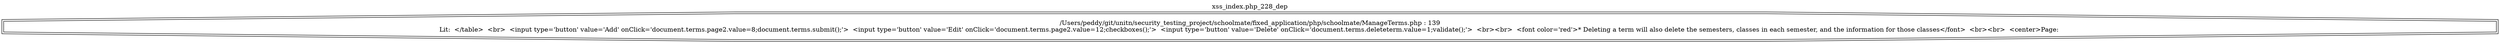 digraph cfg {
  label="xss_index.php_228_dep";
  labelloc=t;
  n1 [shape=doubleoctagon, label="/Users/peddy/git/unitn/security_testing_project/schoolmate/fixed_application/php/schoolmate/ManageTerms.php : 139\nLit:  </table>  <br>  <input type='button' value='Add' onClick='document.terms.page2.value=8;document.terms.submit();'>  <input type='button' value='Edit' onClick='document.terms.page2.value=12;checkboxes();'>  <input type='button' value='Delete' onClick='document.terms.deleteterm.value=1;validate();'>  <br><br>  <font color='red'>* Deleting a term will also delete the semesters, classes in each semester, and the information for those classes</font>	<br><br>  <center>Page: \n"];
}
